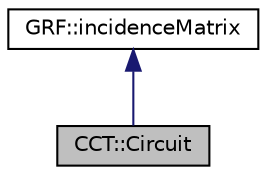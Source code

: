 digraph "CCT::Circuit"
{
 // LATEX_PDF_SIZE
  edge [fontname="Helvetica",fontsize="10",labelfontname="Helvetica",labelfontsize="10"];
  node [fontname="Helvetica",fontsize="10",shape=record];
  Node1 [label="CCT::Circuit",height=0.2,width=0.4,color="black", fillcolor="grey75", style="filled", fontcolor="black",tooltip=" "];
  Node2 -> Node1 [dir="back",color="midnightblue",fontsize="10",style="solid",fontname="Helvetica"];
  Node2 [label="GRF::incidenceMatrix",height=0.2,width=0.4,color="black", fillcolor="white", style="filled",URL="$class_g_r_f_1_1incidence_matrix.html",tooltip=" "];
}
